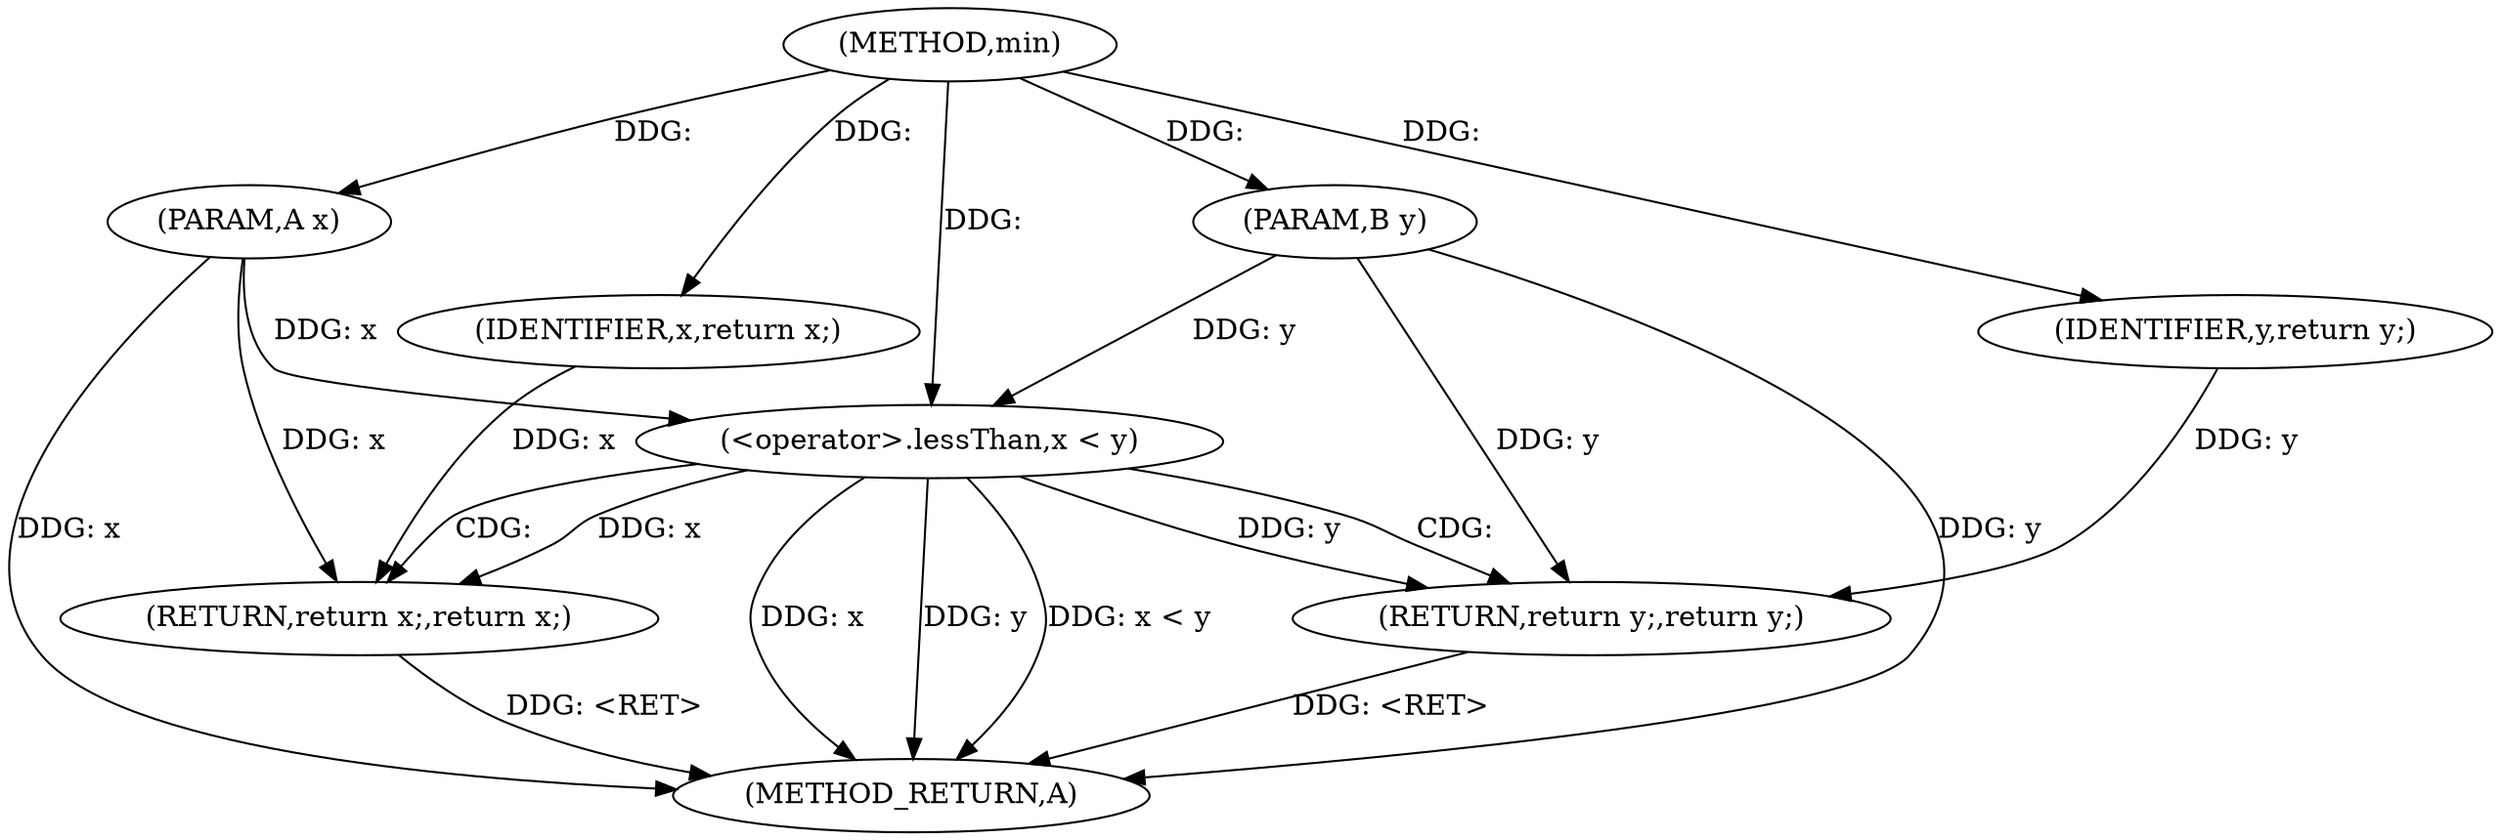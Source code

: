 digraph "min" {  
"1000107" [label = "(METHOD,min)" ]
"1000119" [label = "(METHOD_RETURN,A)" ]
"1000108" [label = "(PARAM,A x)" ]
"1000109" [label = "(PARAM,B y)" ]
"1000117" [label = "(RETURN,return y;,return y;)" ]
"1000112" [label = "(<operator>.lessThan,x < y)" ]
"1000115" [label = "(RETURN,return x;,return x;)" ]
"1000118" [label = "(IDENTIFIER,y,return y;)" ]
"1000116" [label = "(IDENTIFIER,x,return x;)" ]
  "1000108" -> "1000119"  [ label = "DDG: x"] 
  "1000109" -> "1000119"  [ label = "DDG: y"] 
  "1000112" -> "1000119"  [ label = "DDG: x"] 
  "1000112" -> "1000119"  [ label = "DDG: y"] 
  "1000112" -> "1000119"  [ label = "DDG: x < y"] 
  "1000117" -> "1000119"  [ label = "DDG: <RET>"] 
  "1000115" -> "1000119"  [ label = "DDG: <RET>"] 
  "1000107" -> "1000108"  [ label = "DDG: "] 
  "1000107" -> "1000109"  [ label = "DDG: "] 
  "1000118" -> "1000117"  [ label = "DDG: y"] 
  "1000112" -> "1000117"  [ label = "DDG: y"] 
  "1000109" -> "1000117"  [ label = "DDG: y"] 
  "1000116" -> "1000115"  [ label = "DDG: x"] 
  "1000112" -> "1000115"  [ label = "DDG: x"] 
  "1000108" -> "1000115"  [ label = "DDG: x"] 
  "1000107" -> "1000118"  [ label = "DDG: "] 
  "1000108" -> "1000112"  [ label = "DDG: x"] 
  "1000107" -> "1000112"  [ label = "DDG: "] 
  "1000109" -> "1000112"  [ label = "DDG: y"] 
  "1000107" -> "1000116"  [ label = "DDG: "] 
  "1000112" -> "1000115"  [ label = "CDG: "] 
  "1000112" -> "1000117"  [ label = "CDG: "] 
}
